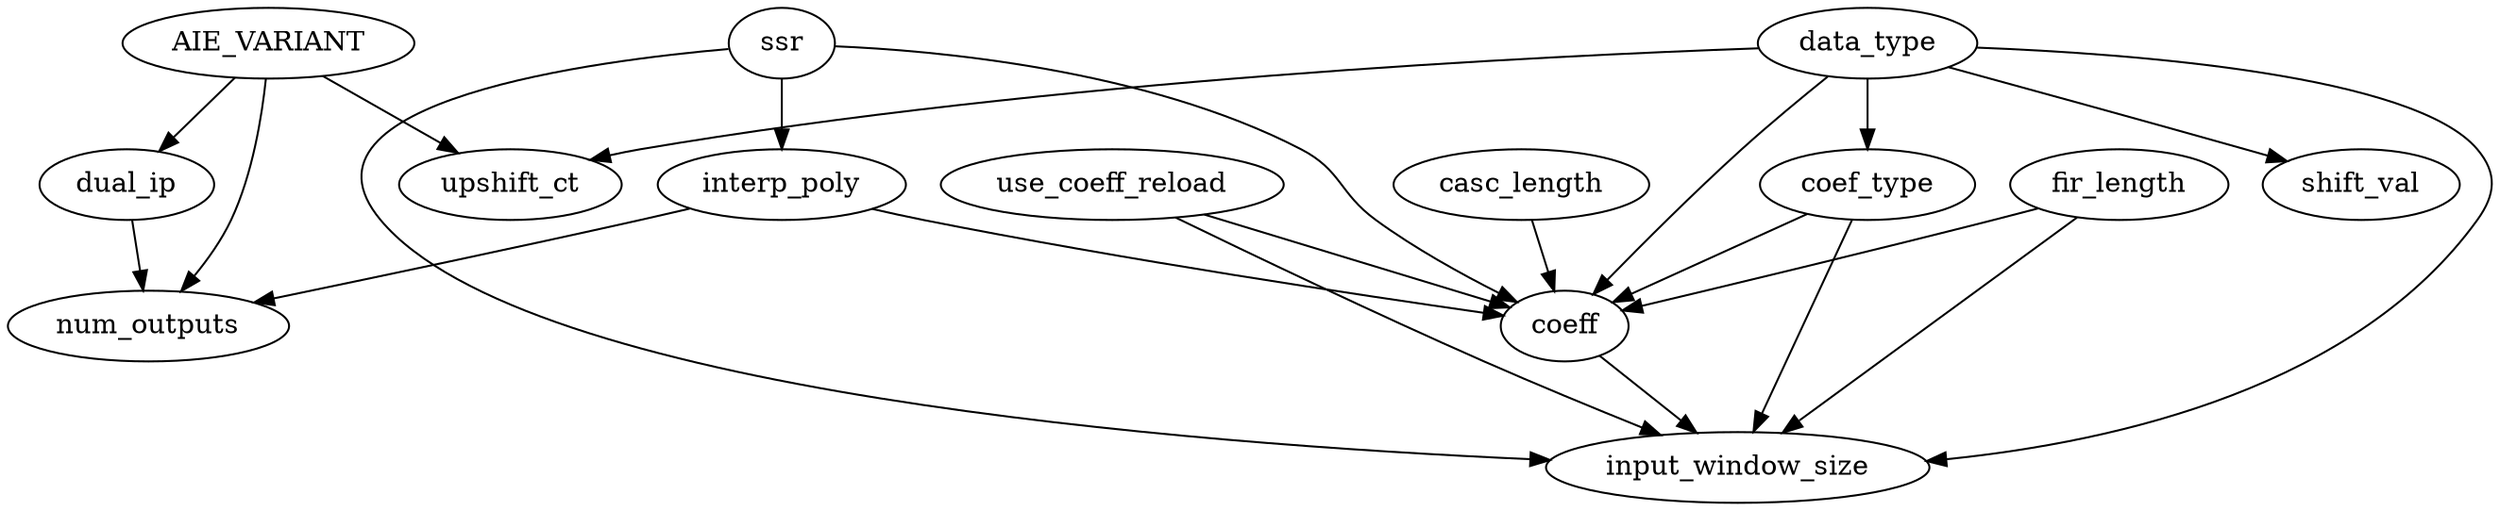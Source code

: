 digraph G {
AIE_VARIANT -> dual_ip;
data_type -> coef_type;
data_type -> shift_val;
data_type -> upshift_ct;
AIE_VARIANT -> upshift_ct;
dual_ip -> num_outputs;
interp_poly -> num_outputs;
AIE_VARIANT -> num_outputs;
use_coeff_reload -> coeff;
coef_type -> coeff;
fir_length -> coeff;
data_type -> coeff;
casc_length -> coeff;
ssr -> coeff;
interp_poly -> coeff;
ssr -> interp_poly;
data_type -> input_window_size;
coef_type -> input_window_size;
use_coeff_reload -> input_window_size;
coeff -> input_window_size;
fir_length -> input_window_size;
ssr -> input_window_size;
}
